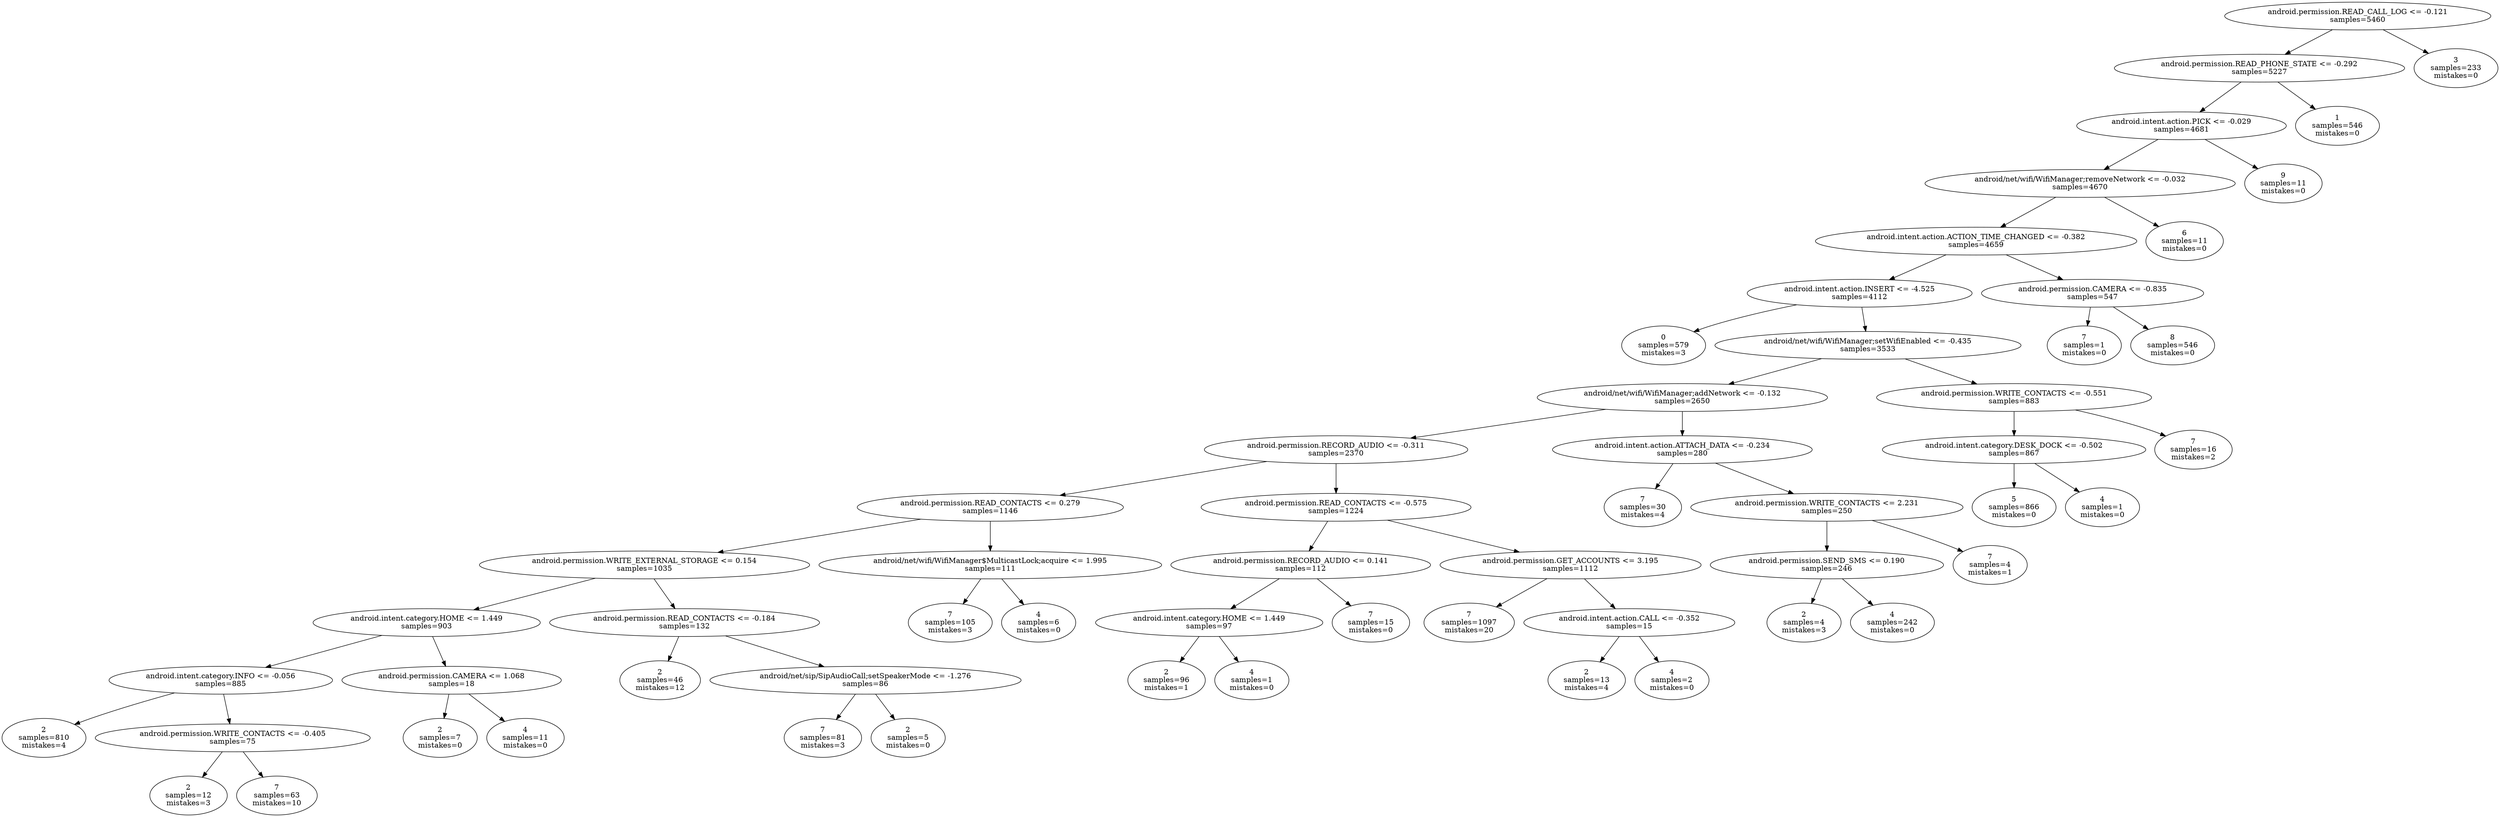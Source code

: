 digraph ClusteringTree {
n_0 [label="android.permission.READ_CALL_LOG <= -0.121
samples=\5460"];
n_1 [label="android.permission.READ_PHONE_STATE <= -0.292
samples=\5227"];
n_2 [label="3
samples=\233
mistakes=\0"];
n_3 [label="android.intent.action.PICK <= -0.029
samples=\4681"];
n_4 [label="1
samples=\546
mistakes=\0"];
n_5 [label="android/net/wifi/WifiManager;removeNetwork <= -0.032
samples=\4670"];
n_6 [label="9
samples=\11
mistakes=\0"];
n_7 [label="android.intent.action.ACTION_TIME_CHANGED <= -0.382
samples=\4659"];
n_8 [label="6
samples=\11
mistakes=\0"];
n_9 [label="android.intent.action.INSERT <= -4.525
samples=\4112"];
n_10 [label="android.permission.CAMERA <= -0.835
samples=\547"];
n_11 [label="0
samples=\579
mistakes=\3"];
n_12 [label="android/net/wifi/WifiManager;setWifiEnabled <= -0.435
samples=\3533"];
n_13 [label="7
samples=\1
mistakes=\0"];
n_14 [label="8
samples=\546
mistakes=\0"];
n_15 [label="android/net/wifi/WifiManager;addNetwork <= -0.132
samples=\2650"];
n_16 [label="android.permission.WRITE_CONTACTS <= -0.551
samples=\883"];
n_17 [label="android.permission.RECORD_AUDIO <= -0.311
samples=\2370"];
n_18 [label="android.intent.action.ATTACH_DATA <= -0.234
samples=\280"];
n_19 [label="android.intent.category.DESK_DOCK <= -0.502
samples=\867"];
n_20 [label="7
samples=\16
mistakes=\2"];
n_21 [label="android.permission.READ_CONTACTS <= 0.279
samples=\1146"];
n_22 [label="android.permission.READ_CONTACTS <= -0.575
samples=\1224"];
n_23 [label="7
samples=\30
mistakes=\4"];
n_24 [label="android.permission.WRITE_CONTACTS <= 2.231
samples=\250"];
n_25 [label="5
samples=\866
mistakes=\0"];
n_26 [label="4
samples=\1
mistakes=\0"];
n_27 [label="android.permission.WRITE_EXTERNAL_STORAGE <= 0.154
samples=\1035"];
n_28 [label="android/net/wifi/WifiManager$MulticastLock;acquire <= 1.995
samples=\111"];
n_29 [label="android.permission.RECORD_AUDIO <= 0.141
samples=\112"];
n_30 [label="android.permission.GET_ACCOUNTS <= 3.195
samples=\1112"];
n_31 [label="android.permission.SEND_SMS <= 0.190
samples=\246"];
n_32 [label="7
samples=\4
mistakes=\1"];
n_33 [label="android.intent.category.HOME <= 1.449
samples=\903"];
n_34 [label="android.permission.READ_CONTACTS <= -0.184
samples=\132"];
n_35 [label="7
samples=\105
mistakes=\3"];
n_36 [label="4
samples=\6
mistakes=\0"];
n_37 [label="android.intent.category.HOME <= 1.449
samples=\97"];
n_38 [label="7
samples=\15
mistakes=\0"];
n_39 [label="7
samples=\1097
mistakes=\20"];
n_40 [label="android.intent.action.CALL <= -0.352
samples=\15"];
n_41 [label="2
samples=\4
mistakes=\3"];
n_42 [label="4
samples=\242
mistakes=\0"];
n_43 [label="android.intent.category.INFO <= -0.056
samples=\885"];
n_44 [label="android.permission.CAMERA <= 1.068
samples=\18"];
n_45 [label="2
samples=\46
mistakes=\12"];
n_46 [label="android/net/sip/SipAudioCall;setSpeakerMode <= -1.276
samples=\86"];
n_47 [label="2
samples=\96
mistakes=\1"];
n_48 [label="4
samples=\1
mistakes=\0"];
n_49 [label="2
samples=\13
mistakes=\4"];
n_50 [label="4
samples=\2
mistakes=\0"];
n_51 [label="2
samples=\810
mistakes=\4"];
n_52 [label="android.permission.WRITE_CONTACTS <= -0.405
samples=\75"];
n_53 [label="2
samples=\7
mistakes=\0"];
n_54 [label="4
samples=\11
mistakes=\0"];
n_55 [label="7
samples=\81
mistakes=\3"];
n_56 [label="2
samples=\5
mistakes=\0"];
n_57 [label="2
samples=\12
mistakes=\3"];
n_58 [label="7
samples=\63
mistakes=\10"];
n_0 -> n_1;
n_0 -> n_2;
n_1 -> n_3;
n_1 -> n_4;
n_3 -> n_5;
n_3 -> n_6;
n_5 -> n_7;
n_5 -> n_8;
n_7 -> n_9;
n_7 -> n_10;
n_9 -> n_11;
n_9 -> n_12;
n_10 -> n_13;
n_10 -> n_14;
n_12 -> n_15;
n_12 -> n_16;
n_15 -> n_17;
n_15 -> n_18;
n_16 -> n_19;
n_16 -> n_20;
n_17 -> n_21;
n_17 -> n_22;
n_18 -> n_23;
n_18 -> n_24;
n_19 -> n_25;
n_19 -> n_26;
n_21 -> n_27;
n_21 -> n_28;
n_22 -> n_29;
n_22 -> n_30;
n_24 -> n_31;
n_24 -> n_32;
n_27 -> n_33;
n_27 -> n_34;
n_28 -> n_35;
n_28 -> n_36;
n_29 -> n_37;
n_29 -> n_38;
n_30 -> n_39;
n_30 -> n_40;
n_31 -> n_41;
n_31 -> n_42;
n_33 -> n_43;
n_33 -> n_44;
n_34 -> n_45;
n_34 -> n_46;
n_37 -> n_47;
n_37 -> n_48;
n_40 -> n_49;
n_40 -> n_50;
n_43 -> n_51;
n_43 -> n_52;
n_44 -> n_53;
n_44 -> n_54;
n_46 -> n_55;
n_46 -> n_56;
n_52 -> n_57;
n_52 -> n_58;
}
